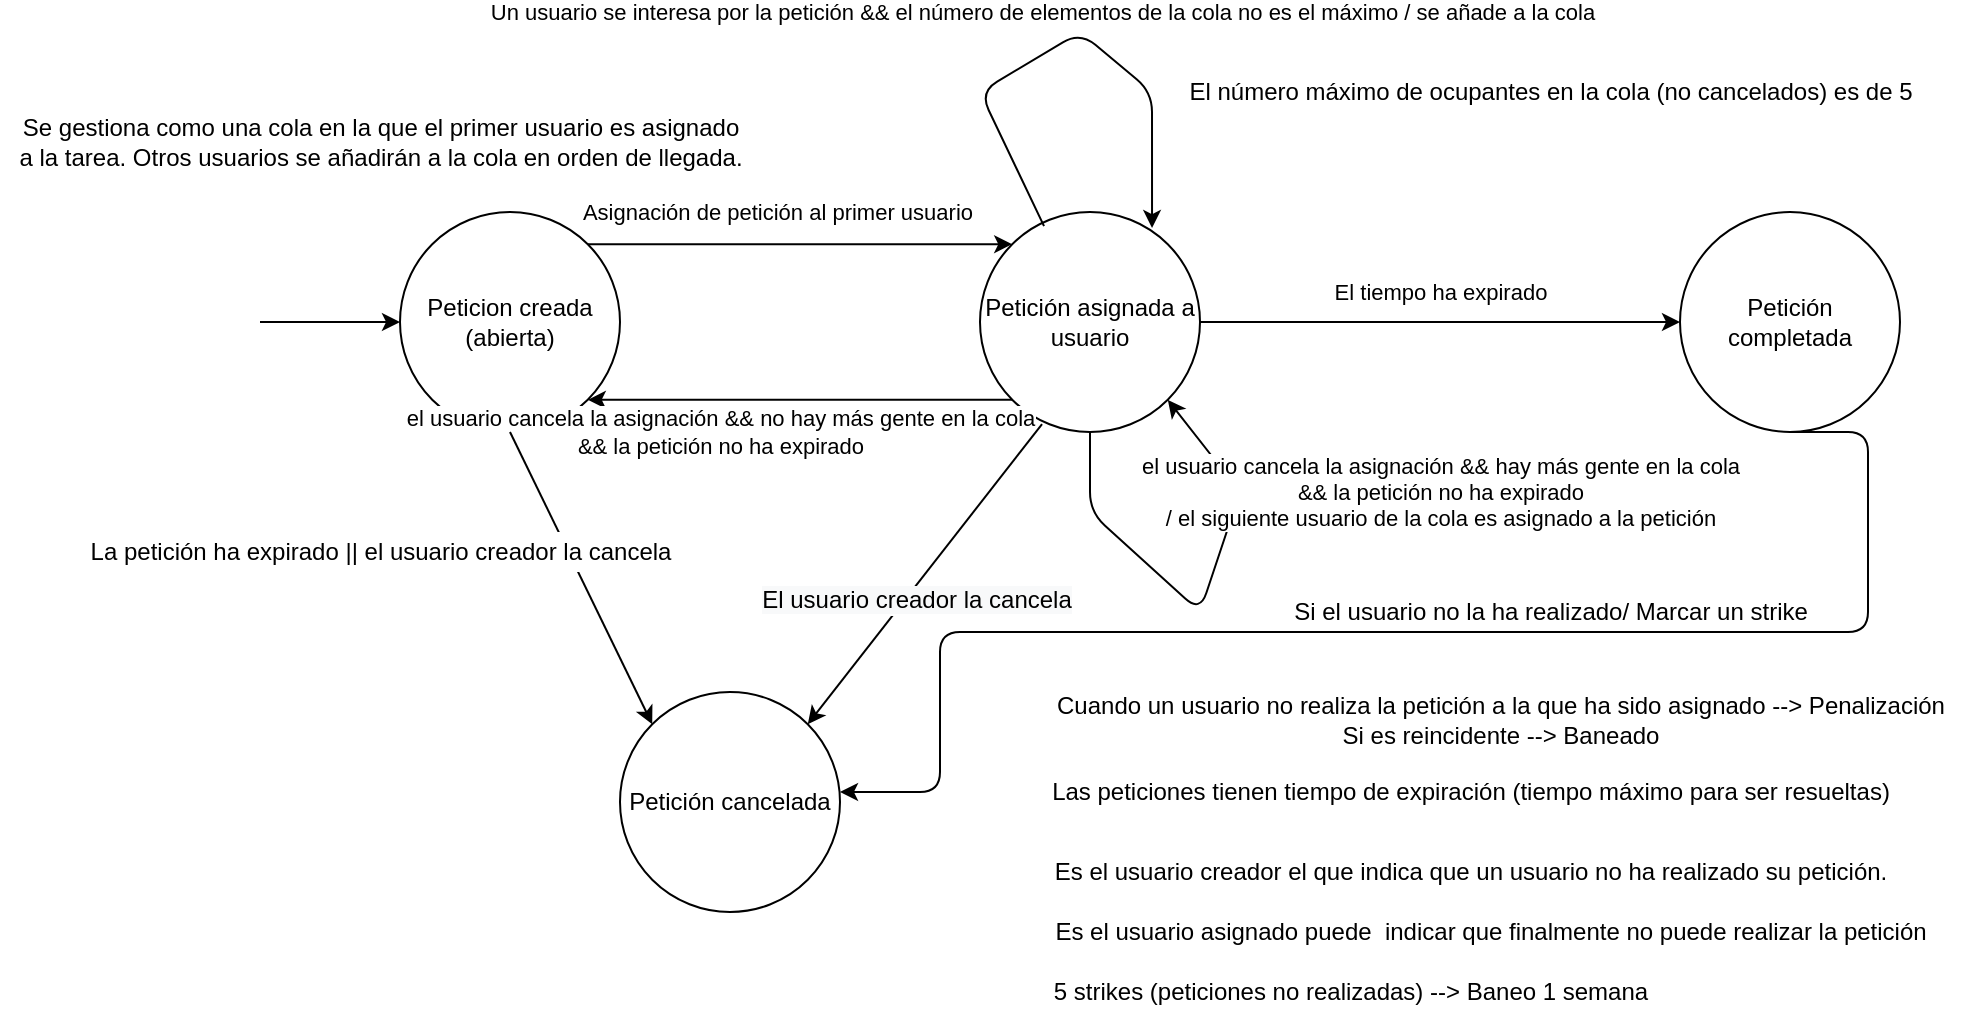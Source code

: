 <mxfile version="14.6.13" type="device"><diagram id="Z6cueI1KjZJyn61KcfWK" name="Página-1"><mxGraphModel dx="1038" dy="580" grid="1" gridSize="10" guides="1" tooltips="1" connect="1" arrows="1" fold="1" page="1" pageScale="1" pageWidth="1169" pageHeight="827" math="0" shadow="0"><root><mxCell id="0"/><mxCell id="1" parent="0"/><mxCell id="lKaOeQIIIG_xUC0il8Ct-2" value="Peticion creada (abierta)" style="ellipse;whiteSpace=wrap;html=1;aspect=fixed;" parent="1" vertex="1"><mxGeometry x="200" y="160" width="110" height="110" as="geometry"/></mxCell><mxCell id="lKaOeQIIIG_xUC0il8Ct-3" value="" style="endArrow=classic;html=1;entryX=0;entryY=0.5;entryDx=0;entryDy=0;" parent="1" target="lKaOeQIIIG_xUC0il8Ct-2" edge="1"><mxGeometry width="50" height="50" relative="1" as="geometry"><mxPoint x="130" y="215" as="sourcePoint"/><mxPoint x="170" y="180" as="targetPoint"/></mxGeometry></mxCell><mxCell id="lKaOeQIIIG_xUC0il8Ct-4" value="Petición asignada a usuario" style="ellipse;whiteSpace=wrap;html=1;aspect=fixed;" parent="1" vertex="1"><mxGeometry x="490" y="160" width="110" height="110" as="geometry"/></mxCell><mxCell id="lKaOeQIIIG_xUC0il8Ct-5" value="" style="endArrow=classic;html=1;exitX=1;exitY=0;exitDx=0;exitDy=0;entryX=0;entryY=0;entryDx=0;entryDy=0;" parent="1" source="lKaOeQIIIG_xUC0il8Ct-2" target="lKaOeQIIIG_xUC0il8Ct-4" edge="1"><mxGeometry width="50" height="50" relative="1" as="geometry"><mxPoint x="350" y="230" as="sourcePoint"/><mxPoint x="400" y="180" as="targetPoint"/></mxGeometry></mxCell><mxCell id="lKaOeQIIIG_xUC0il8Ct-6" value="Asignación de petición al primer usuario&amp;nbsp;" style="edgeLabel;html=1;align=center;verticalAlign=middle;resizable=0;points=[];" parent="lKaOeQIIIG_xUC0il8Ct-5" vertex="1" connectable="0"><mxGeometry x="-0.547" y="-2" relative="1" as="geometry"><mxPoint x="48.11" y="-18.11" as="offset"/></mxGeometry></mxCell><mxCell id="lKaOeQIIIG_xUC0il8Ct-7" value="" style="endArrow=classic;html=1;exitX=0;exitY=1;exitDx=0;exitDy=0;entryX=1;entryY=1;entryDx=0;entryDy=0;" parent="1" source="lKaOeQIIIG_xUC0il8Ct-4" target="lKaOeQIIIG_xUC0il8Ct-2" edge="1"><mxGeometry width="50" height="50" relative="1" as="geometry"><mxPoint x="390" y="360" as="sourcePoint"/><mxPoint x="440" y="310" as="targetPoint"/></mxGeometry></mxCell><mxCell id="lKaOeQIIIG_xUC0il8Ct-8" value="el usuario cancela la asignación &amp;amp;&amp;amp; no hay más gente en la cola&lt;br&gt;&amp;amp;&amp;amp; la petición no ha expirado" style="edgeLabel;html=1;align=center;verticalAlign=middle;resizable=0;points=[];" parent="lKaOeQIIIG_xUC0il8Ct-7" vertex="1" connectable="0"><mxGeometry x="0.509" relative="1" as="geometry"><mxPoint x="13.89" y="16.11" as="offset"/></mxGeometry></mxCell><mxCell id="lKaOeQIIIG_xUC0il8Ct-10" value="Petición cancelada" style="ellipse;whiteSpace=wrap;html=1;aspect=fixed;" parent="1" vertex="1"><mxGeometry x="310" y="400" width="110" height="110" as="geometry"/></mxCell><mxCell id="lKaOeQIIIG_xUC0il8Ct-12" value="Petición completada" style="ellipse;whiteSpace=wrap;html=1;aspect=fixed;" parent="1" vertex="1"><mxGeometry x="840" y="160" width="110" height="110" as="geometry"/></mxCell><mxCell id="lKaOeQIIIG_xUC0il8Ct-13" value="" style="endArrow=classic;html=1;exitX=1;exitY=0.5;exitDx=0;exitDy=0;entryX=0;entryY=0.5;entryDx=0;entryDy=0;" parent="1" source="lKaOeQIIIG_xUC0il8Ct-4" target="lKaOeQIIIG_xUC0il8Ct-12" edge="1"><mxGeometry width="50" height="50" relative="1" as="geometry"><mxPoint x="730" y="190" as="sourcePoint"/><mxPoint x="780" y="140" as="targetPoint"/></mxGeometry></mxCell><mxCell id="lKaOeQIIIG_xUC0il8Ct-14" value="El tiempo ha expirado" style="edgeLabel;html=1;align=center;verticalAlign=middle;resizable=0;points=[];" parent="lKaOeQIIIG_xUC0il8Ct-13" vertex="1" connectable="0"><mxGeometry x="0.415" y="1" relative="1" as="geometry"><mxPoint x="-50" y="-14" as="offset"/></mxGeometry></mxCell><mxCell id="lKaOeQIIIG_xUC0il8Ct-16" value="" style="endArrow=classic;html=1;exitX=0.291;exitY=0.064;exitDx=0;exitDy=0;exitPerimeter=0;entryX=0.782;entryY=0.073;entryDx=0;entryDy=0;entryPerimeter=0;" parent="1" source="lKaOeQIIIG_xUC0il8Ct-4" target="lKaOeQIIIG_xUC0il8Ct-4" edge="1"><mxGeometry width="50" height="50" relative="1" as="geometry"><mxPoint x="520" y="150" as="sourcePoint"/><mxPoint x="570" y="100" as="targetPoint"/><Array as="points"><mxPoint x="490" y="100"/><mxPoint x="540" y="70"/><mxPoint x="576" y="100"/></Array></mxGeometry></mxCell><mxCell id="lKaOeQIIIG_xUC0il8Ct-17" value="Un usuario se interesa por la petición &amp;amp;&amp;amp; el número de elementos de la cola no es el máximo / se añade a la cola" style="edgeLabel;html=1;align=center;verticalAlign=middle;resizable=0;points=[];" parent="lKaOeQIIIG_xUC0il8Ct-16" vertex="1" connectable="0"><mxGeometry x="-0.129" y="3" relative="1" as="geometry"><mxPoint x="3" y="-20" as="offset"/></mxGeometry></mxCell><mxCell id="lKaOeQIIIG_xUC0il8Ct-18" value="Se gestiona como una cola en la que el primer usuario es asignado&lt;br&gt;a la tarea. Otros usuarios se añadirán a la cola en orden de llegada." style="text;html=1;align=center;verticalAlign=middle;resizable=0;points=[];autosize=1;" parent="1" vertex="1"><mxGeometry y="110" width="380" height="30" as="geometry"/></mxCell><mxCell id="lKaOeQIIIG_xUC0il8Ct-19" value="" style="endArrow=classic;html=1;exitX=0.5;exitY=1;exitDx=0;exitDy=0;entryX=1;entryY=1;entryDx=0;entryDy=0;" parent="1" source="lKaOeQIIIG_xUC0il8Ct-4" target="lKaOeQIIIG_xUC0il8Ct-4" edge="1"><mxGeometry width="50" height="50" relative="1" as="geometry"><mxPoint x="590" y="380" as="sourcePoint"/><mxPoint x="640" y="330" as="targetPoint"/><Array as="points"><mxPoint x="545" y="310"/><mxPoint x="600" y="360"/><mxPoint x="620" y="300"/></Array></mxGeometry></mxCell><mxCell id="lKaOeQIIIG_xUC0il8Ct-20" value="el usuario cancela la asignación &amp;amp;&amp;amp; hay más gente en la cola&lt;br&gt;&amp;amp;&amp;amp; la petición no ha expirado&lt;br&gt;/ el siguiente usuario de la cola es asignado a la petición" style="edgeLabel;html=1;align=center;verticalAlign=middle;resizable=0;points=[];" parent="lKaOeQIIIG_xUC0il8Ct-19" vertex="1" connectable="0"><mxGeometry x="-0.007" y="2" relative="1" as="geometry"><mxPoint x="121.05" y="-56.83" as="offset"/></mxGeometry></mxCell><mxCell id="lKaOeQIIIG_xUC0il8Ct-21" value="El número máximo de ocupantes en la cola (no cancelados) es de 5" style="text;html=1;align=center;verticalAlign=middle;resizable=0;points=[];autosize=1;" parent="1" vertex="1"><mxGeometry x="585" y="90" width="380" height="20" as="geometry"/></mxCell><mxCell id="lKaOeQIIIG_xUC0il8Ct-22" value="" style="endArrow=classic;html=1;entryX=0;entryY=0;entryDx=0;entryDy=0;exitX=0.5;exitY=1;exitDx=0;exitDy=0;" parent="1" source="lKaOeQIIIG_xUC0il8Ct-2" target="lKaOeQIIIG_xUC0il8Ct-10" edge="1"><mxGeometry width="50" height="50" relative="1" as="geometry"><mxPoint x="240" y="300" as="sourcePoint"/><mxPoint x="270" y="460" as="targetPoint"/></mxGeometry></mxCell><mxCell id="lKaOeQIIIG_xUC0il8Ct-23" value="" style="endArrow=classic;html=1;exitX=0.282;exitY=0.964;exitDx=0;exitDy=0;entryX=1;entryY=0;entryDx=0;entryDy=0;exitPerimeter=0;" parent="1" source="lKaOeQIIIG_xUC0il8Ct-4" target="lKaOeQIIIG_xUC0il8Ct-10" edge="1"><mxGeometry width="50" height="50" relative="1" as="geometry"><mxPoint x="760" y="520" as="sourcePoint"/><mxPoint x="810" y="470" as="targetPoint"/></mxGeometry></mxCell><mxCell id="4ztZG8ZYTWKYL-s5fKcr-10" value="&lt;span style=&quot;font-size: 12px ; background-color: rgb(248 , 249 , 250)&quot;&gt;El usuario creador la cancela&lt;/span&gt;" style="edgeLabel;html=1;align=center;verticalAlign=middle;resizable=0;points=[];" parent="lKaOeQIIIG_xUC0il8Ct-23" vertex="1" connectable="0"><mxGeometry x="0.142" y="4" relative="1" as="geometry"><mxPoint as="offset"/></mxGeometry></mxCell><mxCell id="lKaOeQIIIG_xUC0il8Ct-24" value="La petición ha expirado || el usuario creador la cancela" style="text;html=1;align=center;verticalAlign=middle;resizable=0;points=[];autosize=1;fillColor=#ffffff;" parent="1" vertex="1"><mxGeometry x="35" y="320" width="310" height="20" as="geometry"/></mxCell><mxCell id="lKaOeQIIIG_xUC0il8Ct-25" value="Cuando un usuario no realiza la petición a la que ha sido asignado --&amp;gt; Penalización&lt;br&gt;Si es reincidente --&amp;gt; Baneado" style="text;html=1;align=center;verticalAlign=middle;resizable=0;points=[];autosize=1;" parent="1" vertex="1"><mxGeometry x="520" y="399" width="460" height="30" as="geometry"/></mxCell><mxCell id="lKaOeQIIIG_xUC0il8Ct-26" value="Las peticiones tienen tiempo de expiración (tiempo máximo para ser resueltas)" style="text;html=1;align=center;verticalAlign=middle;resizable=0;points=[];autosize=1;" parent="1" vertex="1"><mxGeometry x="520" y="440" width="430" height="20" as="geometry"/></mxCell><mxCell id="lKaOeQIIIG_xUC0il8Ct-27" value="Es el usuario creador el que indica que un usuario no ha realizado su petición." style="text;html=1;align=center;verticalAlign=middle;resizable=0;points=[];autosize=1;" parent="1" vertex="1"><mxGeometry x="520" y="480" width="430" height="20" as="geometry"/></mxCell><mxCell id="lKaOeQIIIG_xUC0il8Ct-31" value="5 strikes (peticiones no realizadas) --&amp;gt; Baneo 1 semana" style="text;html=1;align=center;verticalAlign=middle;resizable=0;points=[];autosize=1;" parent="1" vertex="1"><mxGeometry x="520" y="540" width="310" height="20" as="geometry"/></mxCell><mxCell id="4ztZG8ZYTWKYL-s5fKcr-6" style="edgeStyle=orthogonalEdgeStyle;rounded=1;orthogonalLoop=1;jettySize=auto;html=1;exitX=0.5;exitY=1;exitDx=0;exitDy=0;" parent="1" source="lKaOeQIIIG_xUC0il8Ct-12" edge="1"><mxGeometry relative="1" as="geometry"><Array as="points"><mxPoint x="934" y="270"/><mxPoint x="934" y="370"/><mxPoint x="470" y="370"/><mxPoint x="470" y="450"/></Array><mxPoint x="420" y="450" as="targetPoint"/></mxGeometry></mxCell><mxCell id="4ztZG8ZYTWKYL-s5fKcr-7" value="Si el usuario no la ha realizado/ Marcar un strike" style="text;html=1;align=center;verticalAlign=middle;resizable=0;points=[];autosize=1;strokeColor=none;" parent="1" vertex="1"><mxGeometry x="640" y="350" width="270" height="20" as="geometry"/></mxCell><mxCell id="4ztZG8ZYTWKYL-s5fKcr-8" value="Es el usuario asignado puede&amp;nbsp; indicar que finalmente no puede realizar la petición" style="text;html=1;align=center;verticalAlign=middle;resizable=0;points=[];autosize=1;" parent="1" vertex="1"><mxGeometry x="520" y="510" width="450" height="20" as="geometry"/></mxCell></root></mxGraphModel></diagram></mxfile>